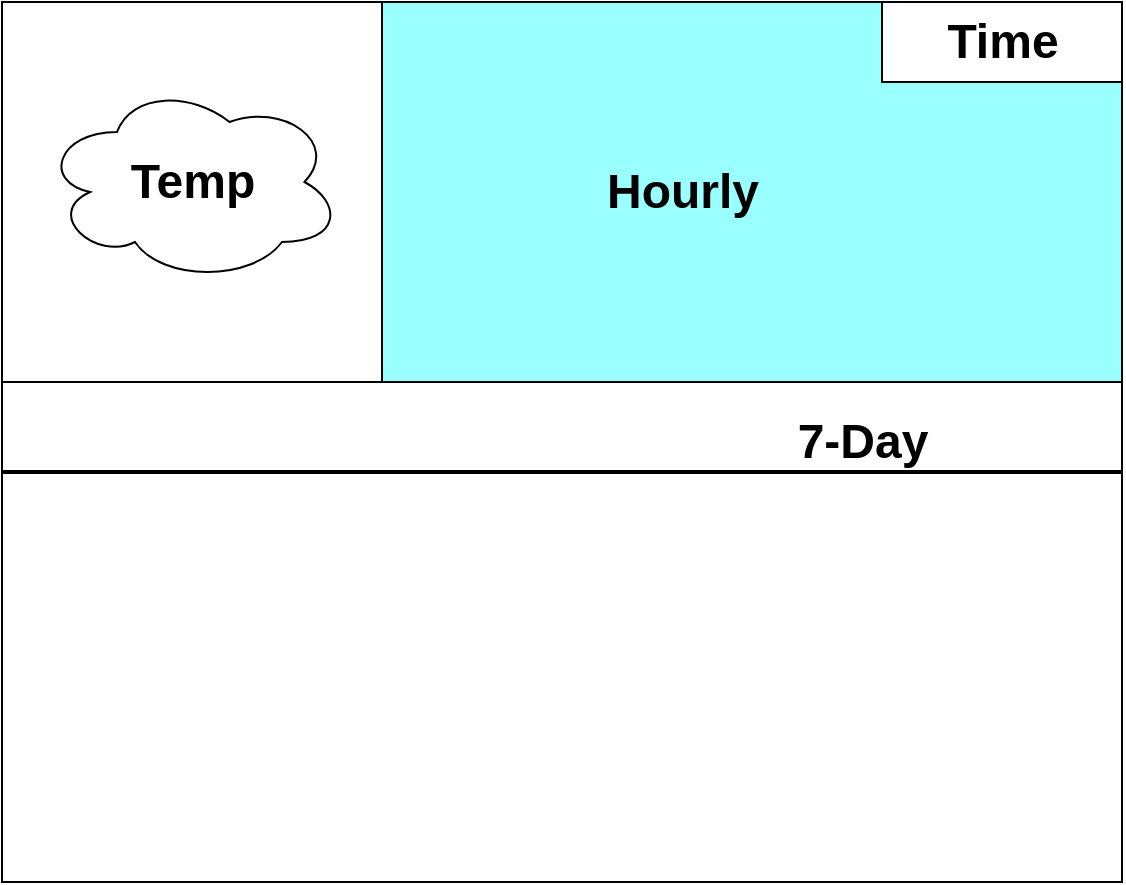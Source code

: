 <mxfile>
    <diagram id="oDYmHEHqXwSvN3NTDUFh" name="Page-1">
        <mxGraphModel dx="763" dy="557" grid="1" gridSize="10" guides="1" tooltips="1" connect="1" arrows="1" fold="1" page="1" pageScale="1" pageWidth="850" pageHeight="1100" math="0" shadow="0">
            <root>
                <mxCell id="0"/>
                <mxCell id="1" parent="0"/>
                <mxCell id="2" value="" style="rounded=0;whiteSpace=wrap;html=1;" vertex="1" parent="1">
                    <mxGeometry x="120" y="40" width="560" height="440" as="geometry"/>
                </mxCell>
                <mxCell id="16" value="" style="rounded=0;whiteSpace=wrap;html=1;fillColor=#99FFFF;" vertex="1" parent="1">
                    <mxGeometry x="310" y="40" width="370" height="190" as="geometry"/>
                </mxCell>
                <mxCell id="3" value="" style="rounded=0;whiteSpace=wrap;html=1;" vertex="1" parent="1">
                    <mxGeometry x="560" y="40" width="120" height="40" as="geometry"/>
                </mxCell>
                <mxCell id="4" value="Time" style="text;strokeColor=none;fillColor=none;html=1;fontSize=24;fontStyle=1;verticalAlign=middle;align=center;" vertex="1" parent="1">
                    <mxGeometry x="570" y="40" width="100" height="40" as="geometry"/>
                </mxCell>
                <mxCell id="5" value="" style="whiteSpace=wrap;html=1;aspect=fixed;" vertex="1" parent="1">
                    <mxGeometry x="120" y="40" width="190" height="190" as="geometry"/>
                </mxCell>
                <mxCell id="12" value="" style="ellipse;shape=cloud;whiteSpace=wrap;html=1;" vertex="1" parent="1">
                    <mxGeometry x="140" y="80" width="150" height="100" as="geometry"/>
                </mxCell>
                <mxCell id="6" value="Temp" style="text;strokeColor=none;fillColor=none;html=1;fontSize=24;fontStyle=1;verticalAlign=middle;align=center;" vertex="1" parent="1">
                    <mxGeometry x="165" y="110" width="100" height="40" as="geometry"/>
                </mxCell>
                <mxCell id="17" value="Hourly" style="text;strokeColor=none;fillColor=none;html=1;fontSize=24;fontStyle=1;verticalAlign=middle;align=center;" vertex="1" parent="1">
                    <mxGeometry x="410" y="115" width="100" height="40" as="geometry"/>
                </mxCell>
                <mxCell id="18" value="" style="line;strokeWidth=2;html=1;fillColor=#99FFFF;" vertex="1" parent="1">
                    <mxGeometry x="120" y="270" width="560" height="10" as="geometry"/>
                </mxCell>
                <mxCell id="23" value="7-Day" style="text;strokeColor=none;fillColor=none;html=1;fontSize=24;fontStyle=1;verticalAlign=middle;align=center;" vertex="1" parent="1">
                    <mxGeometry x="500" y="240" width="100" height="40" as="geometry"/>
                </mxCell>
            </root>
        </mxGraphModel>
    </diagram>
</mxfile>